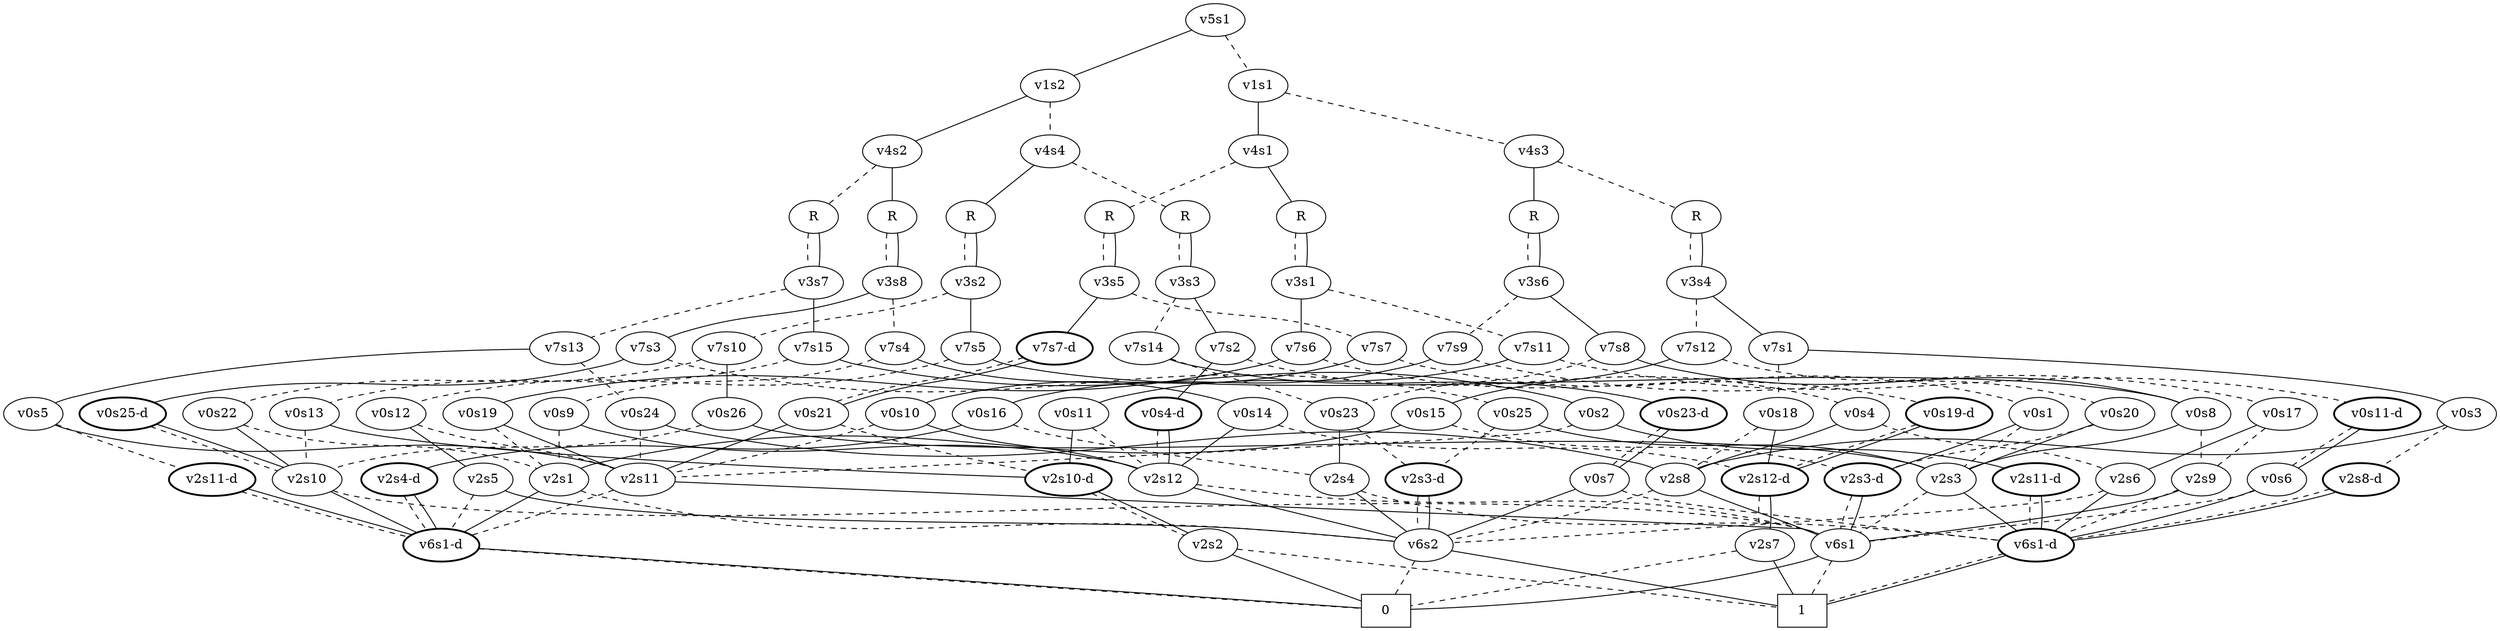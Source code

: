 graph BDD_Tree {
	 node1 [label="v5s1"];
	 node2 [label="v1s2"];
	 node1 -- node2 [style=solid];
	 node513 [label="v1s1"];
	 node1 -- node513 [style=dashed];
	 node3 [label="v4s2"];
	 node2 -- node3 [style=solid];
	 node258 [label="v4s4"];
	 node2 -- node258 [style=dashed];
	 node4 [label="R"];
	 node3 -- node4 [style=solid];
	 node131 [label="R"];
	 node3 -- node131 [style=dashed];
	 node68 [label="v3s8"];
	 node4 -- node68 [style=dashed];
	 node4 -- node68 [style=solid];
	 node69 [label="v7s3"];
	 node68 -- node69 [style=solid];
	 node100 [label="v7s4"];
	 node68 -- node100 [style=dashed];
	 node70 [label="v0s25-d",style=bold];
	 node69 -- node70 [style=solid];
	 node85 [label="v0s25"];
	 node69 -- node85 [style=dashed];
	 node372 [label="v2s10"];
	 node70 -- node372 [style=dashed];
	 node70 -- node372 [style=solid];
	 node996 [label="v6s1-d",style=bold];
	 node372 -- node996 [style=solid];
	 node1021 [label="v6s1"];
	 node372 -- node1021 [style=dashed];
	 node1022 [label="0",shape=box];
	 node996 -- node1022 [style=dashed];
	 node996 -- node1022 [style=solid];
	 node1022 [label="0",shape=box];
	 node1021 -- node1022 [style=solid];
	 node1023 [label="1",shape=box];
	 node1021 -- node1023 [style=dashed];
	 node1010 [label="v2s3"];
	 node85 -- node1010 [style=solid];
	 node859 [label="v2s3-d",style=bold];
	 node85 -- node859 [style=dashed];
	 node1011 [label="v6s1-d",style=bold];
	 node1010 -- node1011 [style=solid];
	 node1021 [label="v6s1"];
	 node1010 -- node1021 [style=dashed];
	 node1023 [label="1",shape=box];
	 node1011 -- node1023 [style=dashed];
	 node1011 -- node1023 [style=solid];
	 node999 [label="v6s2"];
	 node859 -- node999 [style=dashed];
	 node859 -- node999 [style=solid];
	 node1023 [label="1",shape=box];
	 node999 -- node1023 [style=solid];
	 node1022 [label="0",shape=box];
	 node999 -- node1022 [style=dashed];
	 node101 [label="v0s14"];
	 node100 -- node101 [style=solid];
	 node116 [label="v0s9"];
	 node100 -- node116 [style=dashed];
	 node740 [label="v2s12"];
	 node101 -- node740 [style=solid];
	 node979 [label="v2s12-d",style=bold];
	 node101 -- node979 [style=dashed];
	 node999 [label="v6s2"];
	 node740 -- node999 [style=solid];
	 node1021 [label="v6s1"];
	 node740 -- node1021 [style=dashed];
	 node983 [label="v2s7"];
	 node979 -- node983 [style=dashed];
	 node979 -- node983 [style=solid];
	 node1023 [label="1",shape=box];
	 node983 -- node1023 [style=solid];
	 node1022 [label="0",shape=box];
	 node983 -- node1022 [style=dashed];
	 node740 [label="v2s12"];
	 node116 -- node740 [style=solid];
	 node995 [label="v2s1"];
	 node116 -- node995 [style=dashed];
	 node996 [label="v6s1-d",style=bold];
	 node995 -- node996 [style=solid];
	 node999 [label="v6s2"];
	 node995 -- node999 [style=dashed];
	 node195 [label="v3s7"];
	 node131 -- node195 [style=dashed];
	 node131 -- node195 [style=solid];
	 node196 [label="v7s15"];
	 node195 -- node196 [style=solid];
	 node227 [label="v7s13"];
	 node195 -- node227 [style=dashed];
	 node197 [label="v0s2"];
	 node196 -- node197 [style=solid];
	 node212 [label="v0s13"];
	 node196 -- node212 [style=dashed];
	 node198 [label="v2s11-d",style=bold];
	 node197 -- node198 [style=solid];
	 node747 [label="v2s11"];
	 node197 -- node747 [style=dashed];
	 node1011 [label="v6s1-d",style=bold];
	 node198 -- node1011 [style=dashed];
	 node198 -- node1011 [style=solid];
	 node1021 [label="v6s1"];
	 node747 -- node1021 [style=solid];
	 node996 [label="v6s1-d",style=bold];
	 node747 -- node996 [style=dashed];
	 node731 [label="v2s10-d",style=bold];
	 node212 -- node731 [style=solid];
	 node372 [label="v2s10"];
	 node212 -- node372 [style=dashed];
	 node735 [label="v2s2"];
	 node731 -- node735 [style=dashed];
	 node731 -- node735 [style=solid];
	 node1022 [label="0",shape=box];
	 node735 -- node1022 [style=solid];
	 node1023 [label="1",shape=box];
	 node735 -- node1023 [style=dashed];
	 node228 [label="v0s5"];
	 node227 -- node228 [style=solid];
	 node243 [label="v0s24"];
	 node227 -- node243 [style=dashed];
	 node747 [label="v2s11"];
	 node228 -- node747 [style=solid];
	 node236 [label="v2s11-d",style=bold];
	 node228 -- node236 [style=dashed];
	 node996 [label="v6s1-d",style=bold];
	 node236 -- node996 [style=dashed];
	 node236 -- node996 [style=solid];
	 node986 [label="v2s8"];
	 node243 -- node986 [style=solid];
	 node747 [label="v2s11"];
	 node243 -- node747 [style=dashed];
	 node1021 [label="v6s1"];
	 node986 -- node1021 [style=solid];
	 node999 [label="v6s2"];
	 node986 -- node999 [style=dashed];
	 node259 [label="R"];
	 node258 -- node259 [style=solid];
	 node386 [label="R"];
	 node258 -- node386 [style=dashed];
	 node323 [label="v3s2"];
	 node259 -- node323 [style=dashed];
	 node259 -- node323 [style=solid];
	 node324 [label="v7s5"];
	 node323 -- node324 [style=solid];
	 node355 [label="v7s10"];
	 node323 -- node355 [style=dashed];
	 node836 [label="v0s8"];
	 node324 -- node836 [style=solid];
	 node340 [label="v0s12"];
	 node324 -- node340 [style=dashed];
	 node1010 [label="v2s3"];
	 node836 -- node1010 [style=solid];
	 node890 [label="v2s9"];
	 node836 -- node890 [style=dashed];
	 node1021 [label="v6s1"];
	 node890 -- node1021 [style=solid];
	 node1011 [label="v6s1-d",style=bold];
	 node890 -- node1011 [style=dashed];
	 node341 [label="v2s5"];
	 node340 -- node341 [style=solid];
	 node747 [label="v2s11"];
	 node340 -- node747 [style=dashed];
	 node999 [label="v6s2"];
	 node341 -- node999 [style=solid];
	 node996 [label="v6s1-d",style=bold];
	 node341 -- node996 [style=dashed];
	 node356 [label="v0s26"];
	 node355 -- node356 [style=solid];
	 node371 [label="v0s22"];
	 node355 -- node371 [style=dashed];
	 node1010 [label="v2s3"];
	 node356 -- node1010 [style=solid];
	 node372 [label="v2s10"];
	 node356 -- node372 [style=dashed];
	 node372 [label="v2s10"];
	 node371 -- node372 [style=solid];
	 node995 [label="v2s1"];
	 node371 -- node995 [style=dashed];
	 node450 [label="v3s3"];
	 node386 -- node450 [style=dashed];
	 node386 -- node450 [style=solid];
	 node451 [label="v7s2"];
	 node450 -- node451 [style=solid];
	 node482 [label="v7s14"];
	 node450 -- node482 [style=dashed];
	 node452 [label="v0s4-d",style=bold];
	 node451 -- node452 [style=solid];
	 node467 [label="v0s4"];
	 node451 -- node467 [style=dashed];
	 node740 [label="v2s12"];
	 node452 -- node740 [style=dashed];
	 node452 -- node740 [style=solid];
	 node986 [label="v2s8"];
	 node467 -- node986 [style=solid];
	 node883 [label="v2s6"];
	 node467 -- node883 [style=dashed];
	 node1011 [label="v6s1-d",style=bold];
	 node883 -- node1011 [style=solid];
	 node999 [label="v6s2"];
	 node883 -- node999 [style=dashed];
	 node483 [label="v0s23-d",style=bold];
	 node482 -- node483 [style=solid];
	 node851 [label="v0s23"];
	 node482 -- node851 [style=dashed];
	 node491 [label="v0s7"];
	 node483 -- node491 [style=dashed];
	 node483 -- node491 [style=solid];
	 node999 [label="v6s2"];
	 node491 -- node999 [style=solid];
	 node1011 [label="v6s1-d",style=bold];
	 node491 -- node1011 [style=dashed];
	 node875 [label="v2s4"];
	 node851 -- node875 [style=solid];
	 node859 [label="v2s3-d",style=bold];
	 node851 -- node859 [style=dashed];
	 node999 [label="v6s2"];
	 node875 -- node999 [style=solid];
	 node1011 [label="v6s1-d",style=bold];
	 node875 -- node1011 [style=dashed];
	 node514 [label="v4s1"];
	 node513 -- node514 [style=solid];
	 node769 [label="v4s3"];
	 node513 -- node769 [style=dashed];
	 node515 [label="R"];
	 node514 -- node515 [style=solid];
	 node642 [label="R"];
	 node514 -- node642 [style=dashed];
	 node579 [label="v3s1"];
	 node515 -- node579 [style=dashed];
	 node515 -- node579 [style=solid];
	 node580 [label="v7s6"];
	 node579 -- node580 [style=solid];
	 node611 [label="v7s11"];
	 node579 -- node611 [style=dashed];
	 node581 [label="v0s19"];
	 node580 -- node581 [style=solid];
	 node596 [label="v0s19-d",style=bold];
	 node580 -- node596 [style=dashed];
	 node747 [label="v2s11"];
	 node581 -- node747 [style=solid];
	 node995 [label="v2s1"];
	 node581 -- node995 [style=dashed];
	 node979 [label="v2s12-d",style=bold];
	 node596 -- node979 [style=dashed];
	 node596 -- node979 [style=solid];
	 node612 [label="v0s11"];
	 node611 -- node612 [style=solid];
	 node627 [label="v0s11-d",style=bold];
	 node611 -- node627 [style=dashed];
	 node731 [label="v2s10-d",style=bold];
	 node612 -- node731 [style=solid];
	 node740 [label="v2s12"];
	 node612 -- node740 [style=dashed];
	 node635 [label="v0s6"];
	 node627 -- node635 [style=dashed];
	 node627 -- node635 [style=solid];
	 node1011 [label="v6s1-d",style=bold];
	 node635 -- node1011 [style=solid];
	 node1021 [label="v6s1"];
	 node635 -- node1021 [style=dashed];
	 node706 [label="v3s5"];
	 node642 -- node706 [style=dashed];
	 node642 -- node706 [style=solid];
	 node707 [label="v7s7-d",style=bold];
	 node706 -- node707 [style=solid];
	 node738 [label="v7s7"];
	 node706 -- node738 [style=dashed];
	 node723 [label="v0s21"];
	 node707 -- node723 [style=dashed];
	 node707 -- node723 [style=solid];
	 node747 [label="v2s11"];
	 node723 -- node747 [style=solid];
	 node731 [label="v2s10-d",style=bold];
	 node723 -- node731 [style=dashed];
	 node739 [label="v0s10"];
	 node738 -- node739 [style=solid];
	 node754 [label="v0s1"];
	 node738 -- node754 [style=dashed];
	 node740 [label="v2s12"];
	 node739 -- node740 [style=solid];
	 node747 [label="v2s11"];
	 node739 -- node747 [style=dashed];
	 node1017 [label="v2s3-d",style=bold];
	 node754 -- node1017 [style=solid];
	 node1010 [label="v2s3"];
	 node754 -- node1010 [style=dashed];
	 node1021 [label="v6s1"];
	 node1017 -- node1021 [style=dashed];
	 node1017 -- node1021 [style=solid];
	 node770 [label="R"];
	 node769 -- node770 [style=solid];
	 node897 [label="R"];
	 node769 -- node897 [style=dashed];
	 node834 [label="v3s6"];
	 node770 -- node834 [style=dashed];
	 node770 -- node834 [style=solid];
	 node835 [label="v7s8"];
	 node834 -- node835 [style=solid];
	 node866 [label="v7s9"];
	 node834 -- node866 [style=dashed];
	 node836 [label="v0s8"];
	 node835 -- node836 [style=solid];
	 node851 [label="v0s23"];
	 node835 -- node851 [style=dashed];
	 node867 [label="v0s16"];
	 node866 -- node867 [style=solid];
	 node882 [label="v0s17"];
	 node866 -- node882 [style=dashed];
	 node868 [label="v2s4-d",style=bold];
	 node867 -- node868 [style=solid];
	 node875 [label="v2s4"];
	 node867 -- node875 [style=dashed];
	 node996 [label="v6s1-d",style=bold];
	 node868 -- node996 [style=dashed];
	 node868 -- node996 [style=solid];
	 node883 [label="v2s6"];
	 node882 -- node883 [style=solid];
	 node890 [label="v2s9"];
	 node882 -- node890 [style=dashed];
	 node961 [label="v3s4"];
	 node897 -- node961 [style=dashed];
	 node897 -- node961 [style=solid];
	 node962 [label="v7s1"];
	 node961 -- node962 [style=solid];
	 node993 [label="v7s12"];
	 node961 -- node993 [style=dashed];
	 node963 [label="v0s3"];
	 node962 -- node963 [style=solid];
	 node978 [label="v0s18"];
	 node962 -- node978 [style=dashed];
	 node986 [label="v2s8"];
	 node963 -- node986 [style=solid];
	 node971 [label="v2s8-d",style=bold];
	 node963 -- node971 [style=dashed];
	 node1011 [label="v6s1-d",style=bold];
	 node971 -- node1011 [style=dashed];
	 node971 -- node1011 [style=solid];
	 node979 [label="v2s12-d",style=bold];
	 node978 -- node979 [style=solid];
	 node986 [label="v2s8"];
	 node978 -- node986 [style=dashed];
	 node994 [label="v0s15"];
	 node993 -- node994 [style=solid];
	 node1009 [label="v0s20"];
	 node993 -- node1009 [style=dashed];
	 node995 [label="v2s1"];
	 node994 -- node995 [style=solid];
	 node1017 [label="v2s3-d",style=bold];
	 node994 -- node1017 [style=dashed];
	 node1010 [label="v2s3"];
	 node1009 -- node1010 [style=solid];
	 node1017 [label="v2s3-d",style=bold];
	 node1009 -- node1017 [style=dashed];
}
